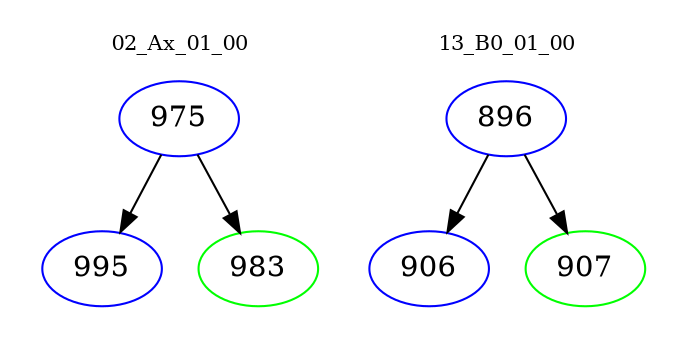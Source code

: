 digraph{
subgraph cluster_0 {
color = white
label = "02_Ax_01_00";
fontsize=10;
T0_975 [label="975", color="blue"]
T0_975 -> T0_995 [color="black"]
T0_995 [label="995", color="blue"]
T0_975 -> T0_983 [color="black"]
T0_983 [label="983", color="green"]
}
subgraph cluster_1 {
color = white
label = "13_B0_01_00";
fontsize=10;
T1_896 [label="896", color="blue"]
T1_896 -> T1_906 [color="black"]
T1_906 [label="906", color="blue"]
T1_896 -> T1_907 [color="black"]
T1_907 [label="907", color="green"]
}
}
